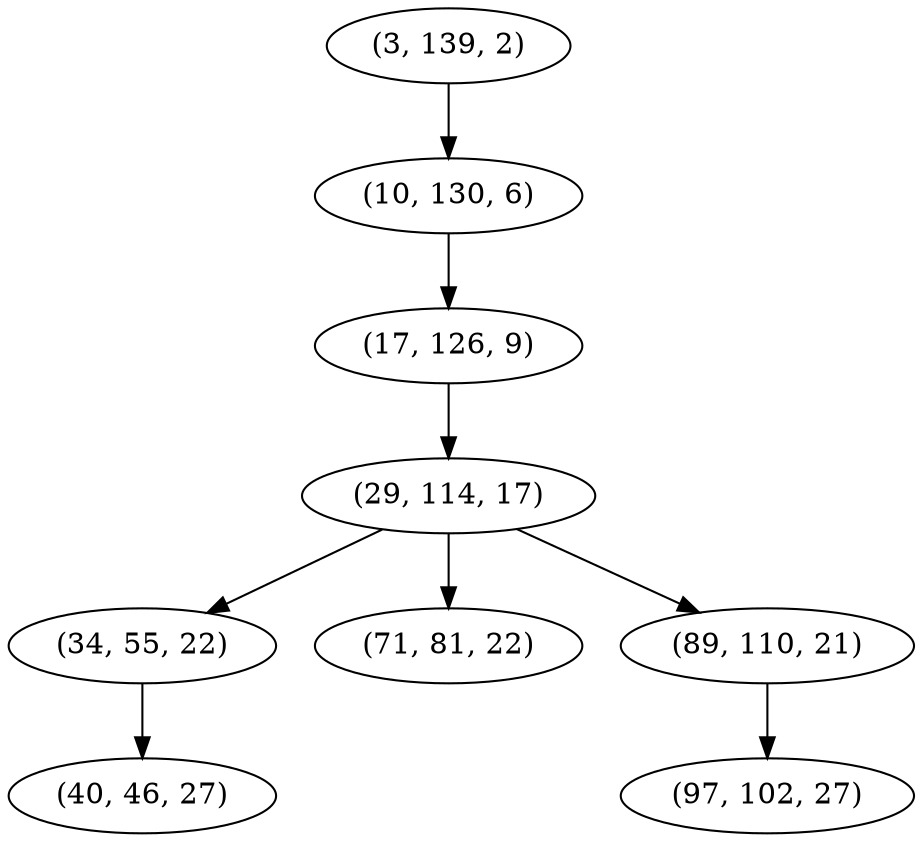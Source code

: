 digraph tree {
    "(3, 139, 2)";
    "(10, 130, 6)";
    "(17, 126, 9)";
    "(29, 114, 17)";
    "(34, 55, 22)";
    "(40, 46, 27)";
    "(71, 81, 22)";
    "(89, 110, 21)";
    "(97, 102, 27)";
    "(3, 139, 2)" -> "(10, 130, 6)";
    "(10, 130, 6)" -> "(17, 126, 9)";
    "(17, 126, 9)" -> "(29, 114, 17)";
    "(29, 114, 17)" -> "(34, 55, 22)";
    "(29, 114, 17)" -> "(71, 81, 22)";
    "(29, 114, 17)" -> "(89, 110, 21)";
    "(34, 55, 22)" -> "(40, 46, 27)";
    "(89, 110, 21)" -> "(97, 102, 27)";
}
